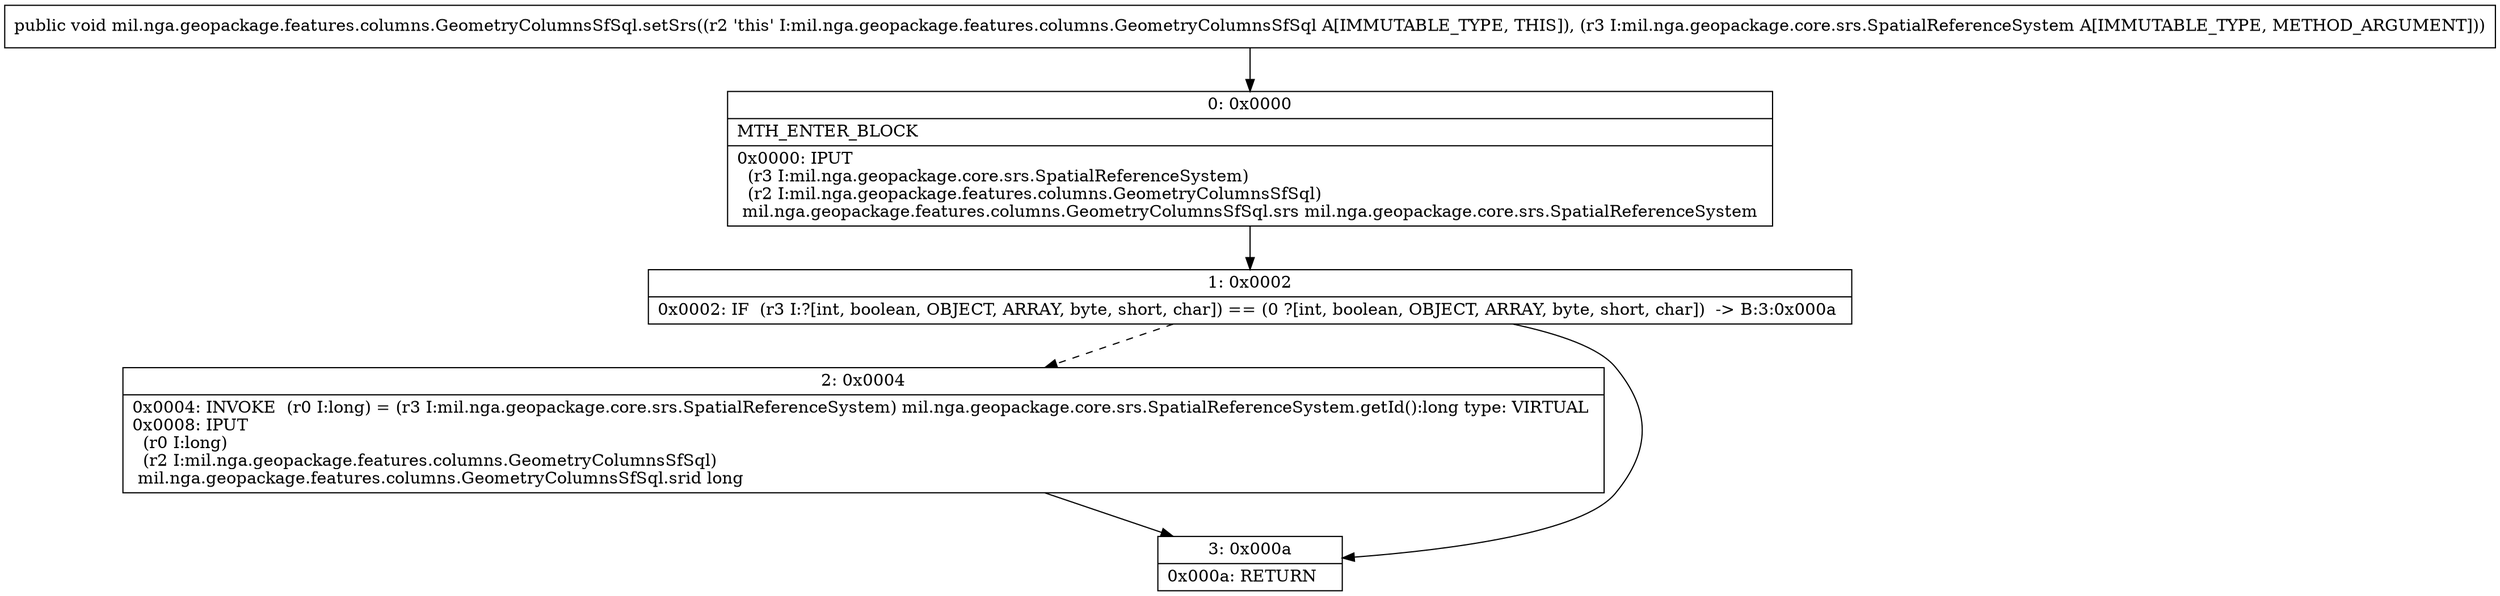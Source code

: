 digraph "CFG formil.nga.geopackage.features.columns.GeometryColumnsSfSql.setSrs(Lmil\/nga\/geopackage\/core\/srs\/SpatialReferenceSystem;)V" {
Node_0 [shape=record,label="{0\:\ 0x0000|MTH_ENTER_BLOCK\l|0x0000: IPUT  \l  (r3 I:mil.nga.geopackage.core.srs.SpatialReferenceSystem)\l  (r2 I:mil.nga.geopackage.features.columns.GeometryColumnsSfSql)\l mil.nga.geopackage.features.columns.GeometryColumnsSfSql.srs mil.nga.geopackage.core.srs.SpatialReferenceSystem \l}"];
Node_1 [shape=record,label="{1\:\ 0x0002|0x0002: IF  (r3 I:?[int, boolean, OBJECT, ARRAY, byte, short, char]) == (0 ?[int, boolean, OBJECT, ARRAY, byte, short, char])  \-\> B:3:0x000a \l}"];
Node_2 [shape=record,label="{2\:\ 0x0004|0x0004: INVOKE  (r0 I:long) = (r3 I:mil.nga.geopackage.core.srs.SpatialReferenceSystem) mil.nga.geopackage.core.srs.SpatialReferenceSystem.getId():long type: VIRTUAL \l0x0008: IPUT  \l  (r0 I:long)\l  (r2 I:mil.nga.geopackage.features.columns.GeometryColumnsSfSql)\l mil.nga.geopackage.features.columns.GeometryColumnsSfSql.srid long \l}"];
Node_3 [shape=record,label="{3\:\ 0x000a|0x000a: RETURN   \l}"];
MethodNode[shape=record,label="{public void mil.nga.geopackage.features.columns.GeometryColumnsSfSql.setSrs((r2 'this' I:mil.nga.geopackage.features.columns.GeometryColumnsSfSql A[IMMUTABLE_TYPE, THIS]), (r3 I:mil.nga.geopackage.core.srs.SpatialReferenceSystem A[IMMUTABLE_TYPE, METHOD_ARGUMENT])) }"];
MethodNode -> Node_0;
Node_0 -> Node_1;
Node_1 -> Node_2[style=dashed];
Node_1 -> Node_3;
Node_2 -> Node_3;
}

